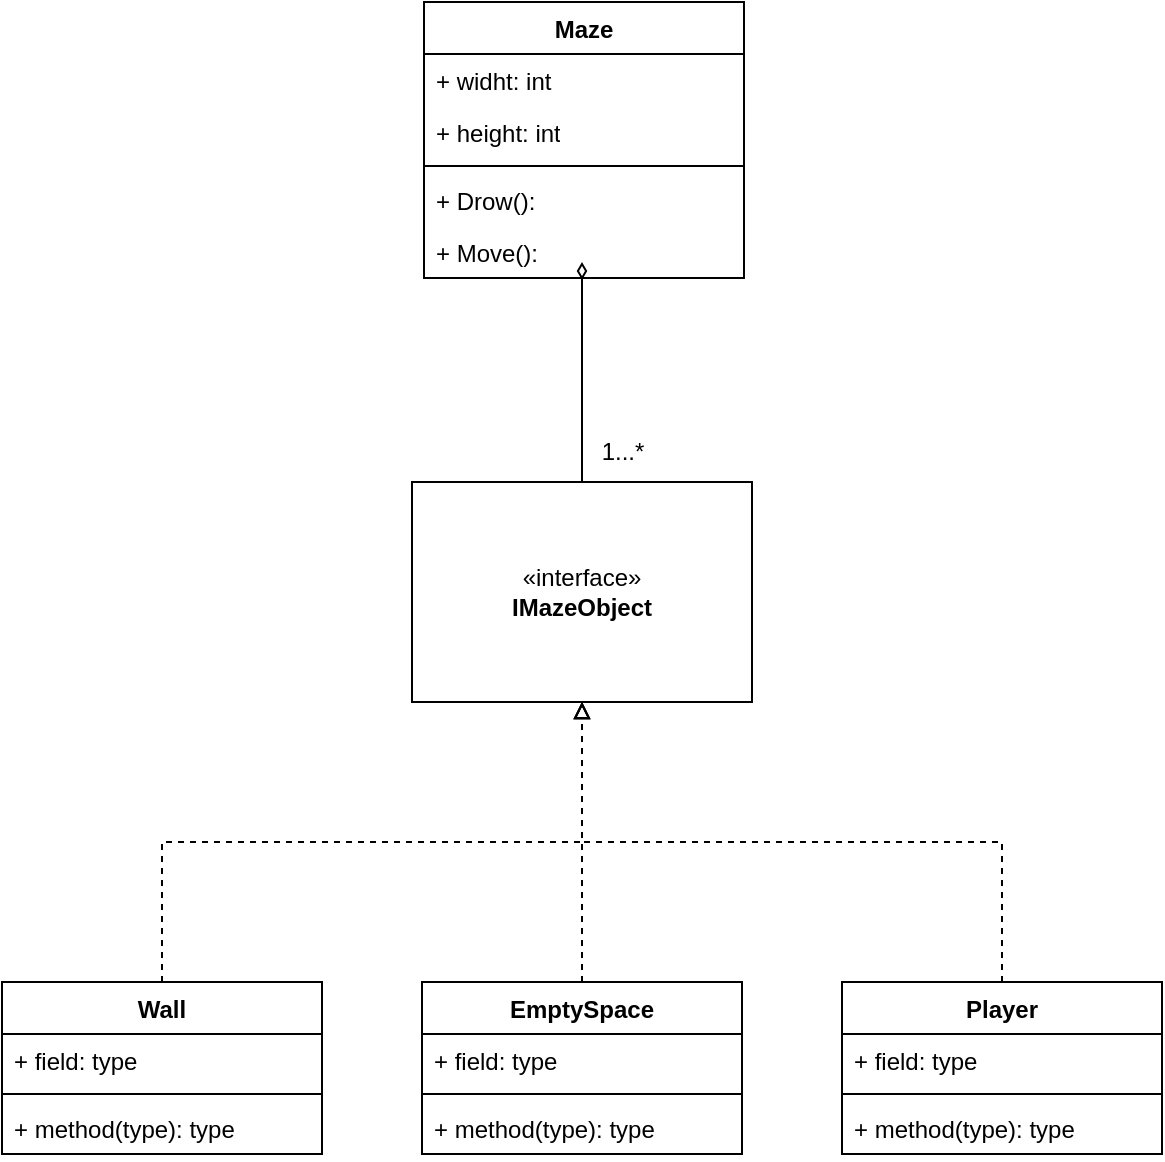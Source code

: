 <mxfile version="24.7.8">
  <diagram name="Page-1" id="pQ0R9dHddZKeCVaQijzd">
    <mxGraphModel dx="915" dy="683" grid="1" gridSize="10" guides="1" tooltips="1" connect="1" arrows="1" fold="1" page="1" pageScale="1" pageWidth="850" pageHeight="1100" math="0" shadow="0">
      <root>
        <mxCell id="0" />
        <mxCell id="1" parent="0" />
        <mxCell id="Wvp1VUoia3d04lSD7IK5-23" style="edgeStyle=orthogonalEdgeStyle;rounded=0;orthogonalLoop=1;jettySize=auto;html=1;endArrow=diamondThin;endFill=0;" parent="1" source="Wvp1VUoia3d04lSD7IK5-1" edge="1">
          <mxGeometry relative="1" as="geometry">
            <mxPoint x="440" y="240" as="targetPoint" />
          </mxGeometry>
        </mxCell>
        <mxCell id="Wvp1VUoia3d04lSD7IK5-1" value="«interface»&lt;br&gt;&lt;b&gt;IMazeObject&lt;/b&gt;" style="html=1;whiteSpace=wrap;" parent="1" vertex="1">
          <mxGeometry x="355" y="350" width="170" height="110" as="geometry" />
        </mxCell>
        <mxCell id="Wvp1VUoia3d04lSD7IK5-15" style="edgeStyle=orthogonalEdgeStyle;rounded=0;orthogonalLoop=1;jettySize=auto;html=1;exitX=0.5;exitY=0;exitDx=0;exitDy=0;entryX=0.5;entryY=1;entryDx=0;entryDy=0;dashed=1;endArrow=block;endFill=0;" parent="1" source="Wvp1VUoia3d04lSD7IK5-2" target="Wvp1VUoia3d04lSD7IK5-1" edge="1">
          <mxGeometry relative="1" as="geometry" />
        </mxCell>
        <mxCell id="Wvp1VUoia3d04lSD7IK5-2" value="Wall" style="swimlane;fontStyle=1;align=center;verticalAlign=top;childLayout=stackLayout;horizontal=1;startSize=26;horizontalStack=0;resizeParent=1;resizeParentMax=0;resizeLast=0;collapsible=1;marginBottom=0;whiteSpace=wrap;html=1;" parent="1" vertex="1">
          <mxGeometry x="150" y="600" width="160" height="86" as="geometry" />
        </mxCell>
        <mxCell id="Wvp1VUoia3d04lSD7IK5-3" value="+ field: type" style="text;strokeColor=none;fillColor=none;align=left;verticalAlign=top;spacingLeft=4;spacingRight=4;overflow=hidden;rotatable=0;points=[[0,0.5],[1,0.5]];portConstraint=eastwest;whiteSpace=wrap;html=1;" parent="Wvp1VUoia3d04lSD7IK5-2" vertex="1">
          <mxGeometry y="26" width="160" height="26" as="geometry" />
        </mxCell>
        <mxCell id="Wvp1VUoia3d04lSD7IK5-4" value="" style="line;strokeWidth=1;fillColor=none;align=left;verticalAlign=middle;spacingTop=-1;spacingLeft=3;spacingRight=3;rotatable=0;labelPosition=right;points=[];portConstraint=eastwest;strokeColor=inherit;" parent="Wvp1VUoia3d04lSD7IK5-2" vertex="1">
          <mxGeometry y="52" width="160" height="8" as="geometry" />
        </mxCell>
        <mxCell id="Wvp1VUoia3d04lSD7IK5-5" value="+ method(type): type" style="text;strokeColor=none;fillColor=none;align=left;verticalAlign=top;spacingLeft=4;spacingRight=4;overflow=hidden;rotatable=0;points=[[0,0.5],[1,0.5]];portConstraint=eastwest;whiteSpace=wrap;html=1;" parent="Wvp1VUoia3d04lSD7IK5-2" vertex="1">
          <mxGeometry y="60" width="160" height="26" as="geometry" />
        </mxCell>
        <mxCell id="Wvp1VUoia3d04lSD7IK5-6" value="EmptySpace" style="swimlane;fontStyle=1;align=center;verticalAlign=top;childLayout=stackLayout;horizontal=1;startSize=26;horizontalStack=0;resizeParent=1;resizeParentMax=0;resizeLast=0;collapsible=1;marginBottom=0;whiteSpace=wrap;html=1;" parent="1" vertex="1">
          <mxGeometry x="360" y="600" width="160" height="86" as="geometry" />
        </mxCell>
        <mxCell id="Wvp1VUoia3d04lSD7IK5-7" value="+ field: type" style="text;strokeColor=none;fillColor=none;align=left;verticalAlign=top;spacingLeft=4;spacingRight=4;overflow=hidden;rotatable=0;points=[[0,0.5],[1,0.5]];portConstraint=eastwest;whiteSpace=wrap;html=1;" parent="Wvp1VUoia3d04lSD7IK5-6" vertex="1">
          <mxGeometry y="26" width="160" height="26" as="geometry" />
        </mxCell>
        <mxCell id="Wvp1VUoia3d04lSD7IK5-8" value="" style="line;strokeWidth=1;fillColor=none;align=left;verticalAlign=middle;spacingTop=-1;spacingLeft=3;spacingRight=3;rotatable=0;labelPosition=right;points=[];portConstraint=eastwest;strokeColor=inherit;" parent="Wvp1VUoia3d04lSD7IK5-6" vertex="1">
          <mxGeometry y="52" width="160" height="8" as="geometry" />
        </mxCell>
        <mxCell id="Wvp1VUoia3d04lSD7IK5-9" value="+ method(type): type" style="text;strokeColor=none;fillColor=none;align=left;verticalAlign=top;spacingLeft=4;spacingRight=4;overflow=hidden;rotatable=0;points=[[0,0.5],[1,0.5]];portConstraint=eastwest;whiteSpace=wrap;html=1;" parent="Wvp1VUoia3d04lSD7IK5-6" vertex="1">
          <mxGeometry y="60" width="160" height="26" as="geometry" />
        </mxCell>
        <mxCell id="Wvp1VUoia3d04lSD7IK5-18" style="rounded=0;orthogonalLoop=1;jettySize=auto;html=1;dashed=1;endArrow=block;endFill=0;" parent="1" source="Wvp1VUoia3d04lSD7IK5-10" edge="1">
          <mxGeometry relative="1" as="geometry">
            <mxPoint x="440" y="460" as="targetPoint" />
            <Array as="points">
              <mxPoint x="650" y="530" />
              <mxPoint x="440" y="530" />
            </Array>
          </mxGeometry>
        </mxCell>
        <mxCell id="Wvp1VUoia3d04lSD7IK5-10" value="Player" style="swimlane;fontStyle=1;align=center;verticalAlign=top;childLayout=stackLayout;horizontal=1;startSize=26;horizontalStack=0;resizeParent=1;resizeParentMax=0;resizeLast=0;collapsible=1;marginBottom=0;whiteSpace=wrap;html=1;" parent="1" vertex="1">
          <mxGeometry x="570" y="600" width="160" height="86" as="geometry" />
        </mxCell>
        <mxCell id="Wvp1VUoia3d04lSD7IK5-11" value="+ field: type" style="text;strokeColor=none;fillColor=none;align=left;verticalAlign=top;spacingLeft=4;spacingRight=4;overflow=hidden;rotatable=0;points=[[0,0.5],[1,0.5]];portConstraint=eastwest;whiteSpace=wrap;html=1;" parent="Wvp1VUoia3d04lSD7IK5-10" vertex="1">
          <mxGeometry y="26" width="160" height="26" as="geometry" />
        </mxCell>
        <mxCell id="Wvp1VUoia3d04lSD7IK5-12" value="" style="line;strokeWidth=1;fillColor=none;align=left;verticalAlign=middle;spacingTop=-1;spacingLeft=3;spacingRight=3;rotatable=0;labelPosition=right;points=[];portConstraint=eastwest;strokeColor=inherit;" parent="Wvp1VUoia3d04lSD7IK5-10" vertex="1">
          <mxGeometry y="52" width="160" height="8" as="geometry" />
        </mxCell>
        <mxCell id="Wvp1VUoia3d04lSD7IK5-13" value="+ method(type): type" style="text;strokeColor=none;fillColor=none;align=left;verticalAlign=top;spacingLeft=4;spacingRight=4;overflow=hidden;rotatable=0;points=[[0,0.5],[1,0.5]];portConstraint=eastwest;whiteSpace=wrap;html=1;" parent="Wvp1VUoia3d04lSD7IK5-10" vertex="1">
          <mxGeometry y="60" width="160" height="26" as="geometry" />
        </mxCell>
        <mxCell id="Wvp1VUoia3d04lSD7IK5-16" style="edgeStyle=orthogonalEdgeStyle;rounded=0;orthogonalLoop=1;jettySize=auto;html=1;dashed=1;endArrow=block;endFill=0;" parent="1" source="Wvp1VUoia3d04lSD7IK5-6" edge="1">
          <mxGeometry relative="1" as="geometry">
            <mxPoint x="440" y="460" as="targetPoint" />
          </mxGeometry>
        </mxCell>
        <mxCell id="Wvp1VUoia3d04lSD7IK5-19" value="Maze" style="swimlane;fontStyle=1;align=center;verticalAlign=top;childLayout=stackLayout;horizontal=1;startSize=26;horizontalStack=0;resizeParent=1;resizeParentMax=0;resizeLast=0;collapsible=1;marginBottom=0;whiteSpace=wrap;html=1;" parent="1" vertex="1">
          <mxGeometry x="361" y="110" width="160" height="138" as="geometry" />
        </mxCell>
        <mxCell id="Wvp1VUoia3d04lSD7IK5-20" value="+ widht: int" style="text;strokeColor=none;fillColor=none;align=left;verticalAlign=top;spacingLeft=4;spacingRight=4;overflow=hidden;rotatable=0;points=[[0,0.5],[1,0.5]];portConstraint=eastwest;whiteSpace=wrap;html=1;" parent="Wvp1VUoia3d04lSD7IK5-19" vertex="1">
          <mxGeometry y="26" width="160" height="26" as="geometry" />
        </mxCell>
        <mxCell id="Wvp1VUoia3d04lSD7IK5-26" value="+ height: int" style="text;strokeColor=none;fillColor=none;align=left;verticalAlign=top;spacingLeft=4;spacingRight=4;overflow=hidden;rotatable=0;points=[[0,0.5],[1,0.5]];portConstraint=eastwest;whiteSpace=wrap;html=1;" parent="Wvp1VUoia3d04lSD7IK5-19" vertex="1">
          <mxGeometry y="52" width="160" height="26" as="geometry" />
        </mxCell>
        <mxCell id="Wvp1VUoia3d04lSD7IK5-21" value="" style="line;strokeWidth=1;fillColor=none;align=left;verticalAlign=middle;spacingTop=-1;spacingLeft=3;spacingRight=3;rotatable=0;labelPosition=right;points=[];portConstraint=eastwest;strokeColor=inherit;" parent="Wvp1VUoia3d04lSD7IK5-19" vertex="1">
          <mxGeometry y="78" width="160" height="8" as="geometry" />
        </mxCell>
        <mxCell id="Wvp1VUoia3d04lSD7IK5-22" value="+ Drow():&amp;nbsp;" style="text;strokeColor=none;fillColor=none;align=left;verticalAlign=top;spacingLeft=4;spacingRight=4;overflow=hidden;rotatable=0;points=[[0,0.5],[1,0.5]];portConstraint=eastwest;whiteSpace=wrap;html=1;" parent="Wvp1VUoia3d04lSD7IK5-19" vertex="1">
          <mxGeometry y="86" width="160" height="26" as="geometry" />
        </mxCell>
        <mxCell id="Wvp1VUoia3d04lSD7IK5-25" value="+ Move():&amp;nbsp;" style="text;strokeColor=none;fillColor=none;align=left;verticalAlign=top;spacingLeft=4;spacingRight=4;overflow=hidden;rotatable=0;points=[[0,0.5],[1,0.5]];portConstraint=eastwest;whiteSpace=wrap;html=1;" parent="Wvp1VUoia3d04lSD7IK5-19" vertex="1">
          <mxGeometry y="112" width="160" height="26" as="geometry" />
        </mxCell>
        <mxCell id="Wvp1VUoia3d04lSD7IK5-24" value="1...*" style="text;html=1;align=center;verticalAlign=middle;resizable=0;points=[];autosize=1;strokeColor=none;fillColor=none;" parent="1" vertex="1">
          <mxGeometry x="440" y="320" width="40" height="30" as="geometry" />
        </mxCell>
      </root>
    </mxGraphModel>
  </diagram>
</mxfile>
